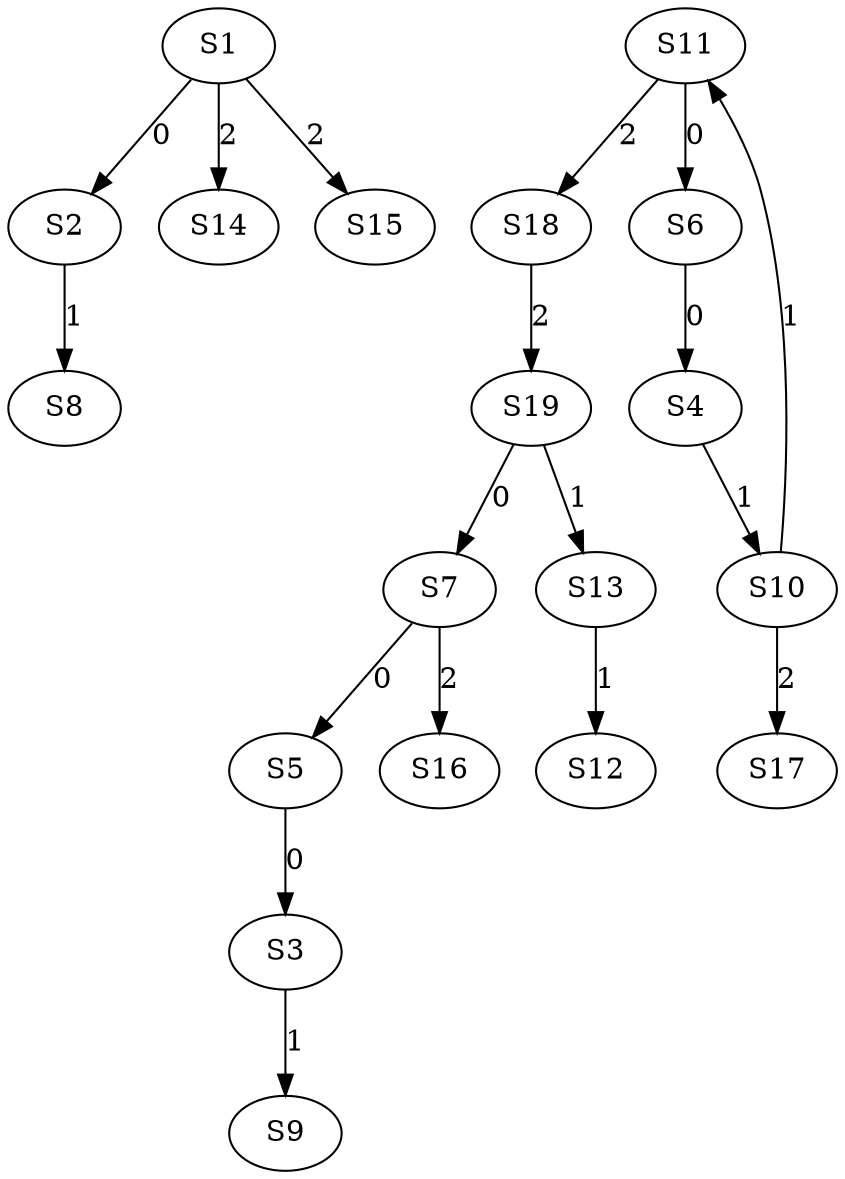 strict digraph {
	S1 -> S2 [ label = 0 ];
	S5 -> S3 [ label = 0 ];
	S6 -> S4 [ label = 0 ];
	S7 -> S5 [ label = 0 ];
	S11 -> S6 [ label = 0 ];
	S19 -> S7 [ label = 0 ];
	S2 -> S8 [ label = 1 ];
	S3 -> S9 [ label = 1 ];
	S4 -> S10 [ label = 1 ];
	S10 -> S11 [ label = 1 ];
	S13 -> S12 [ label = 1 ];
	S19 -> S13 [ label = 1 ];
	S1 -> S14 [ label = 2 ];
	S1 -> S15 [ label = 2 ];
	S7 -> S16 [ label = 2 ];
	S10 -> S17 [ label = 2 ];
	S11 -> S18 [ label = 2 ];
	S18 -> S19 [ label = 2 ];
}